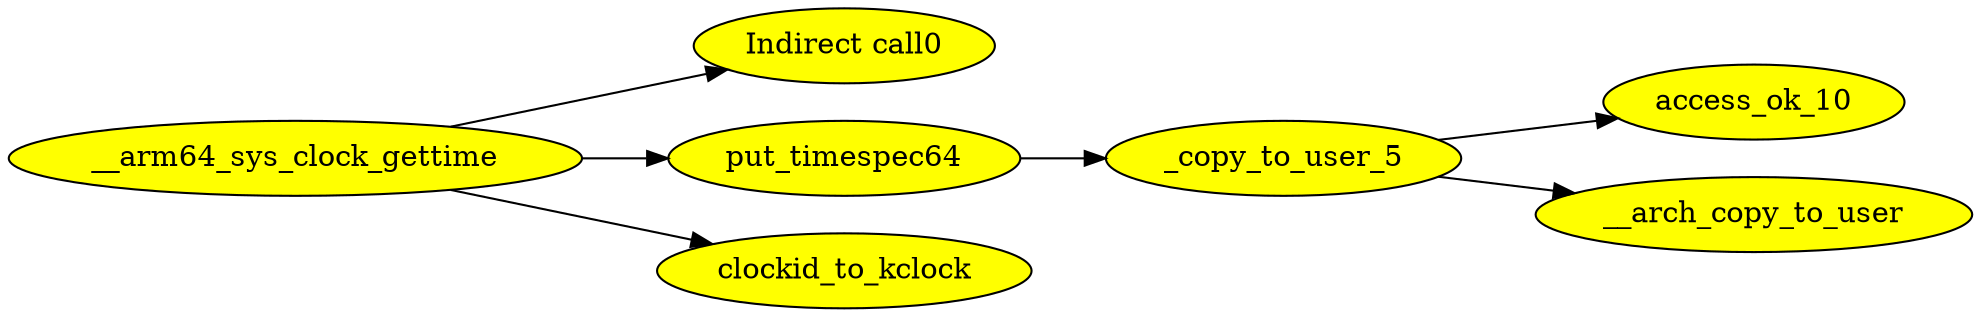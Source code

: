 digraph G {
rankdir=LR; node [style=filled fillcolor=yellow]
"__arm64_sys_clock_gettime"->"Indirect call0" [ edgeid = "1"]; 
"__arm64_sys_clock_gettime"->"put_timespec64" [ edgeid = "2"]; 
"put_timespec64"->"_copy_to_user_5" [ edgeid = "3"]; 
"_copy_to_user_5"->"access_ok_10" [ edgeid = "4"]; 
"_copy_to_user_5"->"__arch_copy_to_user" [ edgeid = "5"]; 
"__arm64_sys_clock_gettime"->"clockid_to_kclock" [ edgeid = "6"]; 
}
